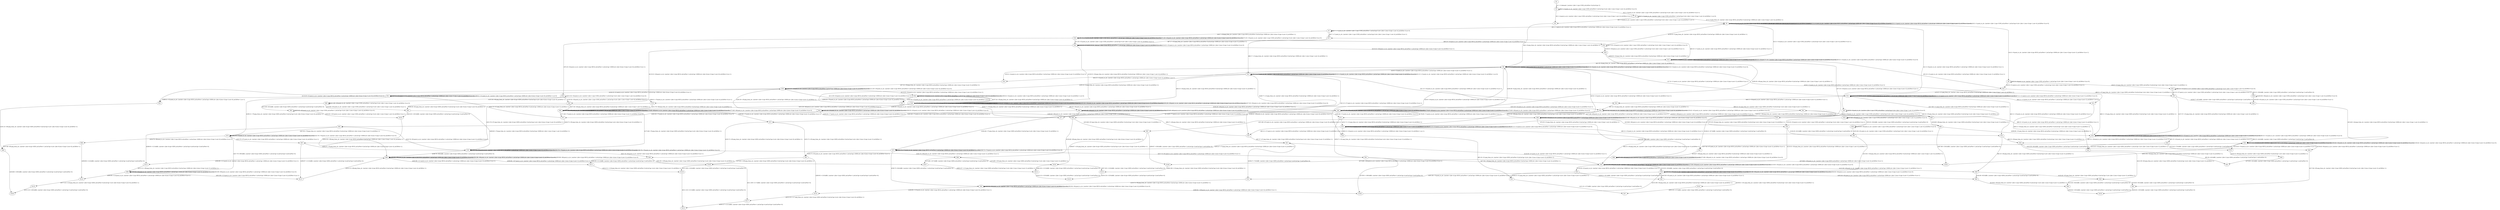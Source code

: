 digraph cpn_tools_graph {
  N1 -> N2 [ label="A1:1->2:demand: {carrier={idx=1,typ=CON},inCarPow=0,inCarCap=2}" ];
  N2 -> N3 [ label="A2:2->3:push_to_cb: {carrier={idx=1,typ=CON},inCarPow=2,inCarCap=0,cb={idx=1,loss=0,inp=1,out=4},inCbPow=0,ra=1}" ];
  N2 -> N4 [ label="A3:2->4:push_to_cb: {carrier={idx=1,typ=CON},inCarPow=2,inCarCap=0,cb={idx=1,loss=0,inp=1,out=4},inCbPow=0,ra=2}" ];
  N2 -> N2 [ label="A4:2->2:push_to_cb: {carrier={idx=1,typ=CON},inCarPow=2,inCarCap=0,cb={idx=1,loss=0,inp=1,out=4},inCbPow=0,ra=0}" ];
  N3 -> N3 [ label="A5:3->3:push_to_cb: {carrier={idx=1,typ=CON},inCarPow=1,inCarCap=0,cb={idx=1,loss=0,inp=1,out=4},inCbPow=1,ra=0}" ];
  N3 -> N4 [ label="A6:3->4:push_to_cb: {carrier={idx=1,typ=CON},inCarPow=1,inCarCap=0,cb={idx=1,loss=0,inp=1,out=4},inCbPow=1,ra=1}" ];
  N3 -> N5 [ label="A7:3->5:pop_from_cb: {carrier={idx=4,typ=BUS},inCarPow=0,inCarCap=10000,cb={idx=1,loss=0,inp=1,out=4},inCbPow=1}" ];
  N4 -> N6 [ label="A8:4->6:pop_from_cb: {carrier={idx=4,typ=BUS},inCarPow=0,inCarCap=10000,cb={idx=1,loss=0,inp=1,out=4},inCbPow=2}" ];
  N5 -> N7 [ label="A9:5->7:push_to_cb: {carrier={idx=4,typ=BUS},inCarPow=1,inCarCap=10000,cb={idx=4,loss=0,inp=4,out=5},inCbPow=0,ra=1}" ];
  N5 -> N5 [ label="A10:5->5:push_to_cb: {carrier={idx=4,typ=BUS},inCarPow=1,inCarCap=10000,cb={idx=4,loss=0,inp=4,out=5},inCbPow=0,ra=0}" ];
  N5 -> N8 [ label="A11:5->8:push_to_cb: {carrier={idx=4,typ=BUS},inCarPow=1,inCarCap=10000,cb={idx=3,loss=0,inp=4,out=3},inCbPow=0,ra=1}" ];
  N5 -> N5 [ label="A12:5->5:push_to_cb: {carrier={idx=4,typ=BUS},inCarPow=1,inCarCap=10000,cb={idx=3,loss=0,inp=4,out=3},inCbPow=0,ra=0}" ];
  N5 -> N5 [ label="A13:5->5:push_to_cb: {carrier={idx=4,typ=BUS},inCarPow=1,inCarCap=10000,cb={idx=2,loss=0,inp=4,out=2},inCbPow=0,ra=0}" ];
  N5 -> N9 [ label="A14:5->9:push_to_cb: {carrier={idx=4,typ=BUS},inCarPow=1,inCarCap=10000,cb={idx=2,loss=0,inp=4,out=2},inCbPow=0,ra=1}" ];
  N5 -> N10 [ label="A15:5->10:push_to_cb: {carrier={idx=1,typ=CON},inCarPow=1,inCarCap=0,cb={idx=1,loss=0,inp=1,out=4},inCbPow=0,ra=1}" ];
  N5 -> N5 [ label="A16:5->5:push_to_cb: {carrier={idx=1,typ=CON},inCarPow=1,inCarCap=0,cb={idx=1,loss=0,inp=1,out=4},inCbPow=0,ra=0}" ];
  N6 -> N11 [ label="A17:6->11:push_to_cb: {carrier={idx=4,typ=BUS},inCarPow=2,inCarCap=10000,cb={idx=2,loss=0,inp=4,out=2},inCbPow=0,ra=1}" ];
  N6 -> N6 [ label="A18:6->6:push_to_cb: {carrier={idx=4,typ=BUS},inCarPow=2,inCarCap=10000,cb={idx=2,loss=0,inp=4,out=2},inCbPow=0,ra=0}" ];
  N6 -> N12 [ label="A19:6->12:push_to_cb: {carrier={idx=4,typ=BUS},inCarPow=2,inCarCap=10000,cb={idx=2,loss=0,inp=4,out=2},inCbPow=0,ra=2}" ];
  N6 -> N13 [ label="A20:6->13:push_to_cb: {carrier={idx=4,typ=BUS},inCarPow=2,inCarCap=10000,cb={idx=4,loss=0,inp=4,out=5},inCbPow=0,ra=1}" ];
  N6 -> N6 [ label="A21:6->6:push_to_cb: {carrier={idx=4,typ=BUS},inCarPow=2,inCarCap=10000,cb={idx=4,loss=0,inp=4,out=5},inCbPow=0,ra=0}" ];
  N6 -> N14 [ label="A22:6->14:push_to_cb: {carrier={idx=4,typ=BUS},inCarPow=2,inCarCap=10000,cb={idx=4,loss=0,inp=4,out=5},inCbPow=0,ra=2}" ];
  N6 -> N15 [ label="A23:6->15:push_to_cb: {carrier={idx=4,typ=BUS},inCarPow=2,inCarCap=10000,cb={idx=3,loss=0,inp=4,out=3},inCbPow=0,ra=1}" ];
  N6 -> N16 [ label="A24:6->16:push_to_cb: {carrier={idx=4,typ=BUS},inCarPow=2,inCarCap=10000,cb={idx=3,loss=0,inp=4,out=3},inCbPow=0,ra=2}" ];
  N6 -> N6 [ label="A25:6->6:push_to_cb: {carrier={idx=4,typ=BUS},inCarPow=2,inCarCap=10000,cb={idx=3,loss=0,inp=4,out=3},inCbPow=0,ra=0}" ];
  N7 -> N17 [ label="A26:7->17:push_to_cb: {carrier={idx=1,typ=CON},inCarPow=1,inCarCap=0,cb={idx=1,loss=0,inp=1,out=4},inCbPow=0,ra=1}" ];
  N7 -> N7 [ label="A27:7->7:push_to_cb: {carrier={idx=1,typ=CON},inCarPow=1,inCarCap=0,cb={idx=1,loss=0,inp=1,out=4},inCbPow=0,ra=0}" ];
  N7 -> N18 [ label="A28:7->18:pop_from_cb: {carrier={idx=5,typ=BUS},inCarPow=0,inCarCap=10000,cb={idx=4,loss=0,inp=4,out=5},inCbPow=1}" ];
  N8 -> N19 [ label="A29:8->19:push_to_cb: {carrier={idx=1,typ=CON},inCarPow=1,inCarCap=0,cb={idx=1,loss=0,inp=1,out=4},inCbPow=0,ra=1}" ];
  N8 -> N8 [ label="A30:8->8:push_to_cb: {carrier={idx=1,typ=CON},inCarPow=1,inCarCap=0,cb={idx=1,loss=0,inp=1,out=4},inCbPow=0,ra=0}" ];
  N8 -> N20 [ label="A31:8->20:pop_from_cb: {carrier={idx=3,typ=GEN},inCarPow=0,inCarCap=4,cb={idx=3,loss=0,inp=4,out=3},inCbPow=1}" ];
  N9 -> N9 [ label="A32:9->9:push_to_cb: {carrier={idx=1,typ=CON},inCarPow=1,inCarCap=0,cb={idx=1,loss=0,inp=1,out=4},inCbPow=0,ra=0}" ];
  N9 -> N21 [ label="A33:9->21:push_to_cb: {carrier={idx=1,typ=CON},inCarPow=1,inCarCap=0,cb={idx=1,loss=0,inp=1,out=4},inCbPow=0,ra=1}" ];
  N9 -> N22 [ label="A34:9->22:pop_from_cb: {carrier={idx=2,typ=GEN},inCarPow=0,inCarCap=3,cb={idx=2,loss=0,inp=4,out=2},inCbPow=1}" ];
  N10 -> N21 [ label="A35:10->21:push_to_cb: {carrier={idx=4,typ=BUS},inCarPow=1,inCarCap=10000,cb={idx=2,loss=0,inp=4,out=2},inCbPow=0,ra=1}" ];
  N10 -> N10 [ label="A36:10->10:push_to_cb: {carrier={idx=4,typ=BUS},inCarPow=1,inCarCap=10000,cb={idx=2,loss=0,inp=4,out=2},inCbPow=0,ra=0}" ];
  N10 -> N19 [ label="A37:10->19:push_to_cb: {carrier={idx=4,typ=BUS},inCarPow=1,inCarCap=10000,cb={idx=3,loss=0,inp=4,out=3},inCbPow=0,ra=1}" ];
  N10 -> N10 [ label="A38:10->10:push_to_cb: {carrier={idx=4,typ=BUS},inCarPow=1,inCarCap=10000,cb={idx=3,loss=0,inp=4,out=3},inCbPow=0,ra=0}" ];
  N10 -> N10 [ label="A39:10->10:push_to_cb: {carrier={idx=4,typ=BUS},inCarPow=1,inCarCap=10000,cb={idx=4,loss=0,inp=4,out=5},inCbPow=0,ra=0}" ];
  N10 -> N17 [ label="A40:10->17:push_to_cb: {carrier={idx=4,typ=BUS},inCarPow=1,inCarCap=10000,cb={idx=4,loss=0,inp=4,out=5},inCbPow=0,ra=1}" ];
  N10 -> N6 [ label="A41:10->6:pop_from_cb: {carrier={idx=4,typ=BUS},inCarPow=1,inCarCap=10000,cb={idx=1,loss=0,inp=1,out=4},inCbPow=1}" ];
  N11 -> N23 [ label="A42:11->23:push_to_cb: {carrier={idx=4,typ=BUS},inCarPow=1,inCarCap=10000,cb={idx=3,loss=0,inp=4,out=3},inCbPow=0,ra=1}" ];
  N11 -> N11 [ label="A43:11->11:push_to_cb: {carrier={idx=4,typ=BUS},inCarPow=1,inCarCap=10000,cb={idx=3,loss=0,inp=4,out=3},inCbPow=0,ra=0}" ];
  N11 -> N11 [ label="A44:11->11:push_to_cb: {carrier={idx=4,typ=BUS},inCarPow=1,inCarCap=10000,cb={idx=2,loss=0,inp=4,out=2},inCbPow=1,ra=0}" ];
  N11 -> N12 [ label="A45:11->12:push_to_cb: {carrier={idx=4,typ=BUS},inCarPow=1,inCarCap=10000,cb={idx=2,loss=0,inp=4,out=2},inCbPow=1,ra=1}" ];
  N11 -> N24 [ label="A46:11->24:push_to_cb: {carrier={idx=4,typ=BUS},inCarPow=1,inCarCap=10000,cb={idx=4,loss=0,inp=4,out=5},inCbPow=0,ra=1}" ];
  N11 -> N11 [ label="A47:11->11:push_to_cb: {carrier={idx=4,typ=BUS},inCarPow=1,inCarCap=10000,cb={idx=4,loss=0,inp=4,out=5},inCbPow=0,ra=0}" ];
  N11 -> N25 [ label="A48:11->25:pop_from_cb: {carrier={idx=2,typ=GEN},inCarPow=0,inCarCap=3,cb={idx=2,loss=0,inp=4,out=2},inCbPow=1}" ];
  N12 -> N26 [ label="A49:12->26:pop_from_cb: {carrier={idx=2,typ=GEN},inCarPow=0,inCarCap=3,cb={idx=2,loss=0,inp=4,out=2},inCbPow=2}" ];
  N13 -> N13 [ label="A50:13->13:push_to_cb: {carrier={idx=4,typ=BUS},inCarPow=1,inCarCap=10000,cb={idx=2,loss=0,inp=4,out=2},inCbPow=0,ra=0}" ];
  N13 -> N24 [ label="A51:13->24:push_to_cb: {carrier={idx=4,typ=BUS},inCarPow=1,inCarCap=10000,cb={idx=2,loss=0,inp=4,out=2},inCbPow=0,ra=1}" ];
  N13 -> N27 [ label="A52:13->27:push_to_cb: {carrier={idx=4,typ=BUS},inCarPow=1,inCarCap=10000,cb={idx=3,loss=0,inp=4,out=3},inCbPow=0,ra=1}" ];
  N13 -> N13 [ label="A53:13->13:push_to_cb: {carrier={idx=4,typ=BUS},inCarPow=1,inCarCap=10000,cb={idx=3,loss=0,inp=4,out=3},inCbPow=0,ra=0}" ];
  N13 -> N14 [ label="A54:13->14:push_to_cb: {carrier={idx=4,typ=BUS},inCarPow=1,inCarCap=10000,cb={idx=4,loss=0,inp=4,out=5},inCbPow=1,ra=1}" ];
  N13 -> N13 [ label="A55:13->13:push_to_cb: {carrier={idx=4,typ=BUS},inCarPow=1,inCarCap=10000,cb={idx=4,loss=0,inp=4,out=5},inCbPow=1,ra=0}" ];
  N13 -> N28 [ label="A56:13->28:pop_from_cb: {carrier={idx=5,typ=BUS},inCarPow=0,inCarCap=10000,cb={idx=4,loss=0,inp=4,out=5},inCbPow=1}" ];
  N14 -> N29 [ label="A57:14->29:pop_from_cb: {carrier={idx=5,typ=BUS},inCarPow=0,inCarCap=10000,cb={idx=4,loss=0,inp=4,out=5},inCbPow=2}" ];
  N15 -> N16 [ label="A58:15->16:push_to_cb: {carrier={idx=4,typ=BUS},inCarPow=1,inCarCap=10000,cb={idx=3,loss=0,inp=4,out=3},inCbPow=1,ra=1}" ];
  N15 -> N15 [ label="A59:15->15:push_to_cb: {carrier={idx=4,typ=BUS},inCarPow=1,inCarCap=10000,cb={idx=3,loss=0,inp=4,out=3},inCbPow=1,ra=0}" ];
  N15 -> N23 [ label="A60:15->23:push_to_cb: {carrier={idx=4,typ=BUS},inCarPow=1,inCarCap=10000,cb={idx=2,loss=0,inp=4,out=2},inCbPow=0,ra=1}" ];
  N15 -> N15 [ label="A61:15->15:push_to_cb: {carrier={idx=4,typ=BUS},inCarPow=1,inCarCap=10000,cb={idx=2,loss=0,inp=4,out=2},inCbPow=0,ra=0}" ];
  N15 -> N15 [ label="A62:15->15:push_to_cb: {carrier={idx=4,typ=BUS},inCarPow=1,inCarCap=10000,cb={idx=4,loss=0,inp=4,out=5},inCbPow=0,ra=0}" ];
  N15 -> N27 [ label="A63:15->27:push_to_cb: {carrier={idx=4,typ=BUS},inCarPow=1,inCarCap=10000,cb={idx=4,loss=0,inp=4,out=5},inCbPow=0,ra=1}" ];
  N15 -> N30 [ label="A64:15->30:pop_from_cb: {carrier={idx=3,typ=GEN},inCarPow=0,inCarCap=4,cb={idx=3,loss=0,inp=4,out=3},inCbPow=1}" ];
  N16 -> N31 [ label="A65:16->31:pop_from_cb: {carrier={idx=3,typ=GEN},inCarPow=0,inCarCap=4,cb={idx=3,loss=0,inp=4,out=3},inCbPow=2}" ];
  N17 -> N13 [ label="A66:17->13:pop_from_cb: {carrier={idx=4,typ=BUS},inCarPow=0,inCarCap=10000,cb={idx=1,loss=0,inp=1,out=4},inCbPow=1}" ];
  N17 -> N32 [ label="A67:17->32:pop_from_cb: {carrier={idx=5,typ=BUS},inCarPow=0,inCarCap=10000,cb={idx=4,loss=0,inp=4,out=5},inCbPow=1}" ];
  N18 -> N18 [ label="A68:18->18:push_to_cb: {carrier={idx=5,typ=BUS},inCarPow=1,inCarCap=10000,cb={idx=5,loss=0,inp=5,out=4},inCbPow=0,ra=0}" ];
  N18 -> N33 [ label="A69:18->33:push_to_cb: {carrier={idx=5,typ=BUS},inCarPow=1,inCarCap=10000,cb={idx=5,loss=0,inp=5,out=4},inCbPow=0,ra=1}" ];
  N18 -> N34 [ label="A70:18->34:push_to_cb: {carrier={idx=5,typ=BUS},inCarPow=1,inCarCap=10000,cb={idx=6,loss=0,inp=5,out=6},inCbPow=0,ra=1}" ];
  N18 -> N18 [ label="A71:18->18:push_to_cb: {carrier={idx=5,typ=BUS},inCarPow=1,inCarCap=10000,cb={idx=6,loss=0,inp=5,out=6},inCbPow=0,ra=0}" ];
  N18 -> N32 [ label="A72:18->32:push_to_cb: {carrier={idx=1,typ=CON},inCarPow=1,inCarCap=0,cb={idx=1,loss=0,inp=1,out=4},inCbPow=0,ra=1}" ];
  N18 -> N18 [ label="A73:18->18:push_to_cb: {carrier={idx=1,typ=CON},inCarPow=1,inCarCap=0,cb={idx=1,loss=0,inp=1,out=4},inCbPow=0,ra=0}" ];
  N19 -> N15 [ label="A74:19->15:pop_from_cb: {carrier={idx=4,typ=BUS},inCarPow=0,inCarCap=10000,cb={idx=1,loss=0,inp=1,out=4},inCbPow=1}" ];
  N19 -> N35 [ label="A75:19->35:pop_from_cb: {carrier={idx=3,typ=GEN},inCarPow=0,inCarCap=4,cb={idx=3,loss=0,inp=4,out=3},inCbPow=1}" ];
  N20 -> N35 [ label="A76:20->35:push_to_cb: {carrier={idx=1,typ=CON},inCarPow=1,inCarCap=0,cb={idx=1,loss=0,inp=1,out=4},inCbPow=0,ra=1}" ];
  N20 -> N20 [ label="A77:20->20:push_to_cb: {carrier={idx=1,typ=CON},inCarPow=1,inCarCap=0,cb={idx=1,loss=0,inp=1,out=4},inCbPow=0,ra=0}" ];
  N20 -> N36 [ label="A78:20->36:fulfill: {carrier={idx=3,typ=GEN},inCarPow=1,inCarCap=4,outCarCap=3,outCarPow=0}" ];
  N21 -> N11 [ label="A79:21->11:pop_from_cb: {carrier={idx=4,typ=BUS},inCarPow=0,inCarCap=10000,cb={idx=1,loss=0,inp=1,out=4},inCbPow=1}" ];
  N21 -> N37 [ label="A80:21->37:pop_from_cb: {carrier={idx=2,typ=GEN},inCarPow=0,inCarCap=3,cb={idx=2,loss=0,inp=4,out=2},inCbPow=1}" ];
  N22 -> N37 [ label="A81:22->37:push_to_cb: {carrier={idx=1,typ=CON},inCarPow=1,inCarCap=0,cb={idx=1,loss=0,inp=1,out=4},inCbPow=0,ra=1}" ];
  N22 -> N22 [ label="A82:22->22:push_to_cb: {carrier={idx=1,typ=CON},inCarPow=1,inCarCap=0,cb={idx=1,loss=0,inp=1,out=4},inCbPow=0,ra=0}" ];
  N22 -> N38 [ label="A83:22->38:fulfill: {carrier={idx=2,typ=GEN},inCarPow=1,inCarCap=3,outCarCap=2,outCarPow=0}" ];
  N23 -> N39 [ label="A84:23->39:pop_from_cb: {carrier={idx=2,typ=GEN},inCarPow=0,inCarCap=3,cb={idx=2,loss=0,inp=4,out=2},inCbPow=1}" ];
  N23 -> N40 [ label="A85:23->40:pop_from_cb: {carrier={idx=3,typ=GEN},inCarPow=0,inCarCap=4,cb={idx=3,loss=0,inp=4,out=3},inCbPow=1}" ];
  N24 -> N41 [ label="A86:24->41:pop_from_cb: {carrier={idx=2,typ=GEN},inCarPow=0,inCarCap=3,cb={idx=2,loss=0,inp=4,out=2},inCbPow=1}" ];
  N24 -> N42 [ label="A87:24->42:pop_from_cb: {carrier={idx=5,typ=BUS},inCarPow=0,inCarCap=10000,cb={idx=4,loss=0,inp=4,out=5},inCbPow=1}" ];
  N25 -> N41 [ label="A88:25->41:push_to_cb: {carrier={idx=4,typ=BUS},inCarPow=1,inCarCap=10000,cb={idx=4,loss=0,inp=4,out=5},inCbPow=0,ra=1}" ];
  N25 -> N25 [ label="A89:25->25:push_to_cb: {carrier={idx=4,typ=BUS},inCarPow=1,inCarCap=10000,cb={idx=4,loss=0,inp=4,out=5},inCbPow=0,ra=0}" ];
  N25 -> N25 [ label="A90:25->25:push_to_cb: {carrier={idx=4,typ=BUS},inCarPow=1,inCarCap=10000,cb={idx=2,loss=0,inp=4,out=2},inCbPow=0,ra=0}" ];
  N25 -> N43 [ label="A91:25->43:push_to_cb: {carrier={idx=4,typ=BUS},inCarPow=1,inCarCap=10000,cb={idx=2,loss=0,inp=4,out=2},inCbPow=0,ra=1}" ];
  N25 -> N39 [ label="A92:25->39:push_to_cb: {carrier={idx=4,typ=BUS},inCarPow=1,inCarCap=10000,cb={idx=3,loss=0,inp=4,out=3},inCbPow=0,ra=1}" ];
  N25 -> N25 [ label="A93:25->25:push_to_cb: {carrier={idx=4,typ=BUS},inCarPow=1,inCarCap=10000,cb={idx=3,loss=0,inp=4,out=3},inCbPow=0,ra=0}" ];
  N25 -> N44 [ label="A94:25->44:fulfill: {carrier={idx=2,typ=GEN},inCarPow=1,inCarCap=3,outCarCap=2,outCarPow=0}" ];
  N26 -> N45 [ label="A95:26->45:fulfill: {carrier={idx=2,typ=GEN},inCarPow=2,inCarCap=3,outCarCap=1,outCarPow=0}" ];
  N27 -> N46 [ label="A96:27->46:pop_from_cb: {carrier={idx=5,typ=BUS},inCarPow=0,inCarCap=10000,cb={idx=4,loss=0,inp=4,out=5},inCbPow=1}" ];
  N27 -> N47 [ label="A97:27->47:pop_from_cb: {carrier={idx=3,typ=GEN},inCarPow=0,inCarCap=4,cb={idx=3,loss=0,inp=4,out=3},inCbPow=1}" ];
  N28 -> N46 [ label="A98:28->46:push_to_cb: {carrier={idx=4,typ=BUS},inCarPow=1,inCarCap=10000,cb={idx=3,loss=0,inp=4,out=3},inCbPow=0,ra=1}" ];
  N28 -> N28 [ label="A99:28->28:push_to_cb: {carrier={idx=4,typ=BUS},inCarPow=1,inCarCap=10000,cb={idx=3,loss=0,inp=4,out=3},inCbPow=0,ra=0}" ];
  N28 -> N28 [ label="A100:28->28:push_to_cb: {carrier={idx=5,typ=BUS},inCarPow=1,inCarCap=10000,cb={idx=6,loss=0,inp=5,out=6},inCbPow=0,ra=0}" ];
  N28 -> N48 [ label="A101:28->48:push_to_cb: {carrier={idx=5,typ=BUS},inCarPow=1,inCarCap=10000,cb={idx=6,loss=0,inp=5,out=6},inCbPow=0,ra=1}" ];
  N28 -> N42 [ label="A102:28->42:push_to_cb: {carrier={idx=4,typ=BUS},inCarPow=1,inCarCap=10000,cb={idx=2,loss=0,inp=4,out=2},inCbPow=0,ra=1}" ];
  N28 -> N28 [ label="A103:28->28:push_to_cb: {carrier={idx=4,typ=BUS},inCarPow=1,inCarCap=10000,cb={idx=2,loss=0,inp=4,out=2},inCbPow=0,ra=0}" ];
  N28 -> N49 [ label="A104:28->49:push_to_cb: {carrier={idx=5,typ=BUS},inCarPow=1,inCarCap=10000,cb={idx=5,loss=0,inp=5,out=4},inCbPow=0,ra=1}" ];
  N28 -> N28 [ label="A105:28->28:push_to_cb: {carrier={idx=5,typ=BUS},inCarPow=1,inCarCap=10000,cb={idx=5,loss=0,inp=5,out=4},inCbPow=0,ra=0}" ];
  N28 -> N50 [ label="A106:28->50:push_to_cb: {carrier={idx=4,typ=BUS},inCarPow=1,inCarCap=10000,cb={idx=4,loss=0,inp=4,out=5},inCbPow=0,ra=1}" ];
  N28 -> N28 [ label="A107:28->28:push_to_cb: {carrier={idx=4,typ=BUS},inCarPow=1,inCarCap=10000,cb={idx=4,loss=0,inp=4,out=5},inCbPow=0,ra=0}" ];
  N29 -> N51 [ label="A108:29->51:push_to_cb: {carrier={idx=5,typ=BUS},inCarPow=2,inCarCap=10000,cb={idx=6,loss=0,inp=5,out=6},inCbPow=0,ra=1}" ];
  N29 -> N29 [ label="A109:29->29:push_to_cb: {carrier={idx=5,typ=BUS},inCarPow=2,inCarCap=10000,cb={idx=6,loss=0,inp=5,out=6},inCbPow=0,ra=0}" ];
  N29 -> N52 [ label="A110:29->52:push_to_cb: {carrier={idx=5,typ=BUS},inCarPow=2,inCarCap=10000,cb={idx=6,loss=0,inp=5,out=6},inCbPow=0,ra=2}" ];
  N29 -> N53 [ label="A111:29->53:push_to_cb: {carrier={idx=5,typ=BUS},inCarPow=2,inCarCap=10000,cb={idx=5,loss=0,inp=5,out=4},inCbPow=0,ra=2}" ];
  N29 -> N29 [ label="A112:29->29:push_to_cb: {carrier={idx=5,typ=BUS},inCarPow=2,inCarCap=10000,cb={idx=5,loss=0,inp=5,out=4},inCbPow=0,ra=0}" ];
  N29 -> N54 [ label="A113:29->54:push_to_cb: {carrier={idx=5,typ=BUS},inCarPow=2,inCarCap=10000,cb={idx=5,loss=0,inp=5,out=4},inCbPow=0,ra=1}" ];
  N30 -> N30 [ label="A114:30->30:push_to_cb: {carrier={idx=4,typ=BUS},inCarPow=1,inCarCap=10000,cb={idx=2,loss=0,inp=4,out=2},inCbPow=0,ra=0}" ];
  N30 -> N40 [ label="A115:30->40:push_to_cb: {carrier={idx=4,typ=BUS},inCarPow=1,inCarCap=10000,cb={idx=2,loss=0,inp=4,out=2},inCbPow=0,ra=1}" ];
  N30 -> N55 [ label="A116:30->55:push_to_cb: {carrier={idx=4,typ=BUS},inCarPow=1,inCarCap=10000,cb={idx=3,loss=0,inp=4,out=3},inCbPow=0,ra=1}" ];
  N30 -> N30 [ label="A117:30->30:push_to_cb: {carrier={idx=4,typ=BUS},inCarPow=1,inCarCap=10000,cb={idx=3,loss=0,inp=4,out=3},inCbPow=0,ra=0}" ];
  N30 -> N47 [ label="A118:30->47:push_to_cb: {carrier={idx=4,typ=BUS},inCarPow=1,inCarCap=10000,cb={idx=4,loss=0,inp=4,out=5},inCbPow=0,ra=1}" ];
  N30 -> N30 [ label="A119:30->30:push_to_cb: {carrier={idx=4,typ=BUS},inCarPow=1,inCarCap=10000,cb={idx=4,loss=0,inp=4,out=5},inCbPow=0,ra=0}" ];
  N30 -> N56 [ label="A120:30->56:fulfill: {carrier={idx=3,typ=GEN},inCarPow=1,inCarCap=4,outCarCap=3,outCarPow=0}" ];
  N31 -> N57 [ label="A121:31->57:fulfill: {carrier={idx=3,typ=GEN},inCarPow=2,inCarCap=4,outCarCap=2,outCarPow=0}" ];
  N32 -> N32 [ label="A122:32->32:push_to_cb: {carrier={idx=5,typ=BUS},inCarPow=1,inCarCap=10000,cb={idx=6,loss=0,inp=5,out=6},inCbPow=0,ra=0}" ];
  N32 -> N58 [ label="A123:32->58:push_to_cb: {carrier={idx=5,typ=BUS},inCarPow=1,inCarCap=10000,cb={idx=6,loss=0,inp=5,out=6},inCbPow=0,ra=1}" ];
  N32 -> N32 [ label="A124:32->32:push_to_cb: {carrier={idx=5,typ=BUS},inCarPow=1,inCarCap=10000,cb={idx=5,loss=0,inp=5,out=4},inCbPow=0,ra=0}" ];
  N32 -> N59 [ label="A125:32->59:push_to_cb: {carrier={idx=5,typ=BUS},inCarPow=1,inCarCap=10000,cb={idx=5,loss=0,inp=5,out=4},inCbPow=0,ra=1}" ];
  N32 -> N28 [ label="A126:32->28:pop_from_cb: {carrier={idx=4,typ=BUS},inCarPow=0,inCarCap=10000,cb={idx=1,loss=0,inp=1,out=4},inCbPow=1}" ];
  N33 -> N33 [ label="A127:33->33:push_to_cb: {carrier={idx=1,typ=CON},inCarPow=1,inCarCap=0,cb={idx=1,loss=0,inp=1,out=4},inCbPow=0,ra=0}" ];
  N33 -> N59 [ label="A128:33->59:push_to_cb: {carrier={idx=1,typ=CON},inCarPow=1,inCarCap=0,cb={idx=1,loss=0,inp=1,out=4},inCbPow=0,ra=1}" ];
  N33 -> N5 [ label="A129:33->5:pop_from_cb: {carrier={idx=4,typ=BUS},inCarPow=0,inCarCap=10000,cb={idx=5,loss=0,inp=5,out=4},inCbPow=1}" ];
  N34 -> N58 [ label="A130:34->58:push_to_cb: {carrier={idx=1,typ=CON},inCarPow=1,inCarCap=0,cb={idx=1,loss=0,inp=1,out=4},inCbPow=0,ra=1}" ];
  N34 -> N34 [ label="A131:34->34:push_to_cb: {carrier={idx=1,typ=CON},inCarPow=1,inCarCap=0,cb={idx=1,loss=0,inp=1,out=4},inCbPow=0,ra=0}" ];
  N34 -> N60 [ label="A132:34->60:pop_from_cb: {carrier={idx=6,typ=GEN},inCarPow=0,inCarCap=4,cb={idx=6,loss=0,inp=5,out=6},inCbPow=1}" ];
  N35 -> N30 [ label="A133:35->30:pop_from_cb: {carrier={idx=4,typ=BUS},inCarPow=0,inCarCap=10000,cb={idx=1,loss=0,inp=1,out=4},inCbPow=1}" ];
  N35 -> N61 [ label="A134:35->61:fulfill: {carrier={idx=3,typ=GEN},inCarPow=1,inCarCap=4,outCarCap=3,outCarPow=0}" ];
  N36 -> N61 [ label="A135:36->61:push_to_cb: {carrier={idx=1,typ=CON},inCarPow=1,inCarCap=0,cb={idx=1,loss=0,inp=1,out=4},inCbPow=0,ra=1}" ];
  N36 -> N36 [ label="A136:36->36:push_to_cb: {carrier={idx=1,typ=CON},inCarPow=1,inCarCap=0,cb={idx=1,loss=0,inp=1,out=4},inCbPow=0,ra=0}" ];
  N37 -> N25 [ label="A137:37->25:pop_from_cb: {carrier={idx=4,typ=BUS},inCarPow=0,inCarCap=10000,cb={idx=1,loss=0,inp=1,out=4},inCbPow=1}" ];
  N37 -> N62 [ label="A138:37->62:fulfill: {carrier={idx=2,typ=GEN},inCarPow=1,inCarCap=3,outCarCap=2,outCarPow=0}" ];
  N38 -> N62 [ label="A139:38->62:push_to_cb: {carrier={idx=1,typ=CON},inCarPow=1,inCarCap=0,cb={idx=1,loss=0,inp=1,out=4},inCbPow=0,ra=1}" ];
  N38 -> N38 [ label="A140:38->38:push_to_cb: {carrier={idx=1,typ=CON},inCarPow=1,inCarCap=0,cb={idx=1,loss=0,inp=1,out=4},inCbPow=0,ra=0}" ];
  N39 -> N63 [ label="A141:39->63:pop_from_cb: {carrier={idx=3,typ=GEN},inCarPow=0,inCarCap=4,cb={idx=3,loss=0,inp=4,out=3},inCbPow=1}" ];
  N39 -> N64 [ label="A142:39->64:fulfill: {carrier={idx=2,typ=GEN},inCarPow=1,inCarCap=3,outCarCap=2,outCarPow=0}" ];
  N40 -> N63 [ label="A143:40->63:pop_from_cb: {carrier={idx=2,typ=GEN},inCarPow=0,inCarCap=3,cb={idx=2,loss=0,inp=4,out=2},inCbPow=1}" ];
  N40 -> N65 [ label="A144:40->65:fulfill: {carrier={idx=3,typ=GEN},inCarPow=1,inCarCap=4,outCarCap=3,outCarPow=0}" ];
  N41 -> N66 [ label="A145:41->66:pop_from_cb: {carrier={idx=5,typ=BUS},inCarPow=0,inCarCap=10000,cb={idx=4,loss=0,inp=4,out=5},inCbPow=1}" ];
  N41 -> N67 [ label="A146:41->67:fulfill: {carrier={idx=2,typ=GEN},inCarPow=1,inCarCap=3,outCarCap=2,outCarPow=0}" ];
  N42 -> N42 [ label="A147:42->42:push_to_cb: {carrier={idx=5,typ=BUS},inCarPow=1,inCarCap=10000,cb={idx=6,loss=0,inp=5,out=6},inCbPow=0,ra=0}" ];
  N42 -> N68 [ label="A148:42->68:push_to_cb: {carrier={idx=5,typ=BUS},inCarPow=1,inCarCap=10000,cb={idx=6,loss=0,inp=5,out=6},inCbPow=0,ra=1}" ];
  N42 -> N69 [ label="A149:42->69:push_to_cb: {carrier={idx=5,typ=BUS},inCarPow=1,inCarCap=10000,cb={idx=5,loss=0,inp=5,out=4},inCbPow=0,ra=1}" ];
  N42 -> N42 [ label="A150:42->42:push_to_cb: {carrier={idx=5,typ=BUS},inCarPow=1,inCarCap=10000,cb={idx=5,loss=0,inp=5,out=4},inCbPow=0,ra=0}" ];
  N42 -> N66 [ label="A151:42->66:pop_from_cb: {carrier={idx=2,typ=GEN},inCarPow=0,inCarCap=3,cb={idx=2,loss=0,inp=4,out=2},inCbPow=1}" ];
  N43 -> N26 [ label="A152:43->26:pop_from_cb: {carrier={idx=2,typ=GEN},inCarPow=1,inCarCap=3,cb={idx=2,loss=0,inp=4,out=2},inCbPow=1}" ];
  N43 -> N70 [ label="A153:43->70:fulfill: {carrier={idx=2,typ=GEN},inCarPow=1,inCarCap=3,outCarCap=2,outCarPow=0}" ];
  N44 -> N70 [ label="A154:44->70:push_to_cb: {carrier={idx=4,typ=BUS},inCarPow=1,inCarCap=10000,cb={idx=2,loss=0,inp=4,out=2},inCbPow=0,ra=1}" ];
  N44 -> N44 [ label="A155:44->44:push_to_cb: {carrier={idx=4,typ=BUS},inCarPow=1,inCarCap=10000,cb={idx=2,loss=0,inp=4,out=2},inCbPow=0,ra=0}" ];
  N44 -> N44 [ label="A156:44->44:push_to_cb: {carrier={idx=4,typ=BUS},inCarPow=1,inCarCap=10000,cb={idx=4,loss=0,inp=4,out=5},inCbPow=0,ra=0}" ];
  N44 -> N67 [ label="A157:44->67:push_to_cb: {carrier={idx=4,typ=BUS},inCarPow=1,inCarCap=10000,cb={idx=4,loss=0,inp=4,out=5},inCbPow=0,ra=1}" ];
  N44 -> N44 [ label="A158:44->44:push_to_cb: {carrier={idx=4,typ=BUS},inCarPow=1,inCarCap=10000,cb={idx=3,loss=0,inp=4,out=3},inCbPow=0,ra=0}" ];
  N44 -> N64 [ label="A159:44->64:push_to_cb: {carrier={idx=4,typ=BUS},inCarPow=1,inCarCap=10000,cb={idx=3,loss=0,inp=4,out=3},inCbPow=0,ra=1}" ];
  N46 -> N71 [ label="A160:46->71:push_to_cb: {carrier={idx=5,typ=BUS},inCarPow=1,inCarCap=10000,cb={idx=5,loss=0,inp=5,out=4},inCbPow=0,ra=1}" ];
  N46 -> N46 [ label="A161:46->46:push_to_cb: {carrier={idx=5,typ=BUS},inCarPow=1,inCarCap=10000,cb={idx=5,loss=0,inp=5,out=4},inCbPow=0,ra=0}" ];
  N46 -> N72 [ label="A162:46->72:push_to_cb: {carrier={idx=5,typ=BUS},inCarPow=1,inCarCap=10000,cb={idx=6,loss=0,inp=5,out=6},inCbPow=0,ra=1}" ];
  N46 -> N46 [ label="A163:46->46:push_to_cb: {carrier={idx=5,typ=BUS},inCarPow=1,inCarCap=10000,cb={idx=6,loss=0,inp=5,out=6},inCbPow=0,ra=0}" ];
  N46 -> N73 [ label="A164:46->73:pop_from_cb: {carrier={idx=3,typ=GEN},inCarPow=0,inCarCap=4,cb={idx=3,loss=0,inp=4,out=3},inCbPow=1}" ];
  N47 -> N73 [ label="A165:47->73:pop_from_cb: {carrier={idx=5,typ=BUS},inCarPow=0,inCarCap=10000,cb={idx=4,loss=0,inp=4,out=5},inCbPow=1}" ];
  N47 -> N74 [ label="A166:47->74:fulfill: {carrier={idx=3,typ=GEN},inCarPow=1,inCarCap=4,outCarCap=3,outCarPow=0}" ];
  N48 -> N48 [ label="A167:48->48:push_to_cb: {carrier={idx=4,typ=BUS},inCarPow=1,inCarCap=10000,cb={idx=2,loss=0,inp=4,out=2},inCbPow=0,ra=0}" ];
  N48 -> N68 [ label="A168:48->68:push_to_cb: {carrier={idx=4,typ=BUS},inCarPow=1,inCarCap=10000,cb={idx=2,loss=0,inp=4,out=2},inCbPow=0,ra=1}" ];
  N48 -> N72 [ label="A169:48->72:push_to_cb: {carrier={idx=4,typ=BUS},inCarPow=1,inCarCap=10000,cb={idx=3,loss=0,inp=4,out=3},inCbPow=0,ra=1}" ];
  N48 -> N48 [ label="A170:48->48:push_to_cb: {carrier={idx=4,typ=BUS},inCarPow=1,inCarCap=10000,cb={idx=3,loss=0,inp=4,out=3},inCbPow=0,ra=0}" ];
  N48 -> N75 [ label="A171:48->75:push_to_cb: {carrier={idx=4,typ=BUS},inCarPow=1,inCarCap=10000,cb={idx=4,loss=0,inp=4,out=5},inCbPow=0,ra=1}" ];
  N48 -> N48 [ label="A172:48->48:push_to_cb: {carrier={idx=4,typ=BUS},inCarPow=1,inCarCap=10000,cb={idx=4,loss=0,inp=4,out=5},inCbPow=0,ra=0}" ];
  N48 -> N76 [ label="A173:48->76:pop_from_cb: {carrier={idx=6,typ=GEN},inCarPow=0,inCarCap=4,cb={idx=6,loss=0,inp=5,out=6},inCbPow=1}" ];
  N49 -> N77 [ label="A174:49->77:push_to_cb: {carrier={idx=4,typ=BUS},inCarPow=1,inCarCap=10000,cb={idx=4,loss=0,inp=4,out=5},inCbPow=0,ra=1}" ];
  N49 -> N49 [ label="A175:49->49:push_to_cb: {carrier={idx=4,typ=BUS},inCarPow=1,inCarCap=10000,cb={idx=4,loss=0,inp=4,out=5},inCbPow=0,ra=0}" ];
  N49 -> N49 [ label="A176:49->49:push_to_cb: {carrier={idx=4,typ=BUS},inCarPow=1,inCarCap=10000,cb={idx=2,loss=0,inp=4,out=2},inCbPow=0,ra=0}" ];
  N49 -> N69 [ label="A177:49->69:push_to_cb: {carrier={idx=4,typ=BUS},inCarPow=1,inCarCap=10000,cb={idx=2,loss=0,inp=4,out=2},inCbPow=0,ra=1}" ];
  N49 -> N71 [ label="A178:49->71:push_to_cb: {carrier={idx=4,typ=BUS},inCarPow=1,inCarCap=10000,cb={idx=3,loss=0,inp=4,out=3},inCbPow=0,ra=1}" ];
  N49 -> N49 [ label="A179:49->49:push_to_cb: {carrier={idx=4,typ=BUS},inCarPow=1,inCarCap=10000,cb={idx=3,loss=0,inp=4,out=3},inCbPow=0,ra=0}" ];
  N49 -> N6 [ label="A180:49->6:pop_from_cb: {carrier={idx=4,typ=BUS},inCarPow=1,inCarCap=10000,cb={idx=5,loss=0,inp=5,out=4},inCbPow=1}" ];
  N50 -> N50 [ label="A181:50->50:push_to_cb: {carrier={idx=5,typ=BUS},inCarPow=1,inCarCap=10000,cb={idx=6,loss=0,inp=5,out=6},inCbPow=0,ra=0}" ];
  N50 -> N75 [ label="A182:50->75:push_to_cb: {carrier={idx=5,typ=BUS},inCarPow=1,inCarCap=10000,cb={idx=6,loss=0,inp=5,out=6},inCbPow=0,ra=1}" ];
  N50 -> N77 [ label="A183:50->77:push_to_cb: {carrier={idx=5,typ=BUS},inCarPow=1,inCarCap=10000,cb={idx=5,loss=0,inp=5,out=4},inCbPow=0,ra=1}" ];
  N50 -> N50 [ label="A184:50->50:push_to_cb: {carrier={idx=5,typ=BUS},inCarPow=1,inCarCap=10000,cb={idx=5,loss=0,inp=5,out=4},inCbPow=0,ra=0}" ];
  N50 -> N29 [ label="A185:50->29:pop_from_cb: {carrier={idx=5,typ=BUS},inCarPow=1,inCarCap=10000,cb={idx=4,loss=0,inp=4,out=5},inCbPow=1}" ];
  N51 -> N78 [ label="A186:51->78:push_to_cb: {carrier={idx=5,typ=BUS},inCarPow=1,inCarCap=10000,cb={idx=5,loss=0,inp=5,out=4},inCbPow=0,ra=1}" ];
  N51 -> N51 [ label="A187:51->51:push_to_cb: {carrier={idx=5,typ=BUS},inCarPow=1,inCarCap=10000,cb={idx=5,loss=0,inp=5,out=4},inCbPow=0,ra=0}" ];
  N51 -> N52 [ label="A188:51->52:push_to_cb: {carrier={idx=5,typ=BUS},inCarPow=1,inCarCap=10000,cb={idx=6,loss=0,inp=5,out=6},inCbPow=1,ra=1}" ];
  N51 -> N51 [ label="A189:51->51:push_to_cb: {carrier={idx=5,typ=BUS},inCarPow=1,inCarCap=10000,cb={idx=6,loss=0,inp=5,out=6},inCbPow=1,ra=0}" ];
  N51 -> N79 [ label="A190:51->79:pop_from_cb: {carrier={idx=6,typ=GEN},inCarPow=0,inCarCap=4,cb={idx=6,loss=0,inp=5,out=6},inCbPow=1}" ];
  N52 -> N80 [ label="A191:52->80:pop_from_cb: {carrier={idx=6,typ=GEN},inCarPow=0,inCarCap=4,cb={idx=6,loss=0,inp=5,out=6},inCbPow=2}" ];
  N53 -> N6 [ label="A192:53->6:pop_from_cb: {carrier={idx=4,typ=BUS},inCarPow=0,inCarCap=10000,cb={idx=5,loss=0,inp=5,out=4},inCbPow=2}" ];
  N54 -> N54 [ label="A193:54->54:push_to_cb: {carrier={idx=5,typ=BUS},inCarPow=1,inCarCap=10000,cb={idx=6,loss=0,inp=5,out=6},inCbPow=0,ra=0}" ];
  N54 -> N78 [ label="A194:54->78:push_to_cb: {carrier={idx=5,typ=BUS},inCarPow=1,inCarCap=10000,cb={idx=6,loss=0,inp=5,out=6},inCbPow=0,ra=1}" ];
  N54 -> N53 [ label="A195:54->53:push_to_cb: {carrier={idx=5,typ=BUS},inCarPow=1,inCarCap=10000,cb={idx=5,loss=0,inp=5,out=4},inCbPow=1,ra=1}" ];
  N54 -> N54 [ label="A196:54->54:push_to_cb: {carrier={idx=5,typ=BUS},inCarPow=1,inCarCap=10000,cb={idx=5,loss=0,inp=5,out=4},inCbPow=1,ra=0}" ];
  N54 -> N28 [ label="A197:54->28:pop_from_cb: {carrier={idx=4,typ=BUS},inCarPow=0,inCarCap=10000,cb={idx=5,loss=0,inp=5,out=4},inCbPow=1}" ];
  N55 -> N31 [ label="A198:55->31:pop_from_cb: {carrier={idx=3,typ=GEN},inCarPow=1,inCarCap=4,cb={idx=3,loss=0,inp=4,out=3},inCbPow=1}" ];
  N55 -> N81 [ label="A199:55->81:fulfill: {carrier={idx=3,typ=GEN},inCarPow=1,inCarCap=4,outCarCap=3,outCarPow=0}" ];
  N56 -> N56 [ label="A200:56->56:push_to_cb: {carrier={idx=4,typ=BUS},inCarPow=1,inCarCap=10000,cb={idx=4,loss=0,inp=4,out=5},inCbPow=0,ra=0}" ];
  N56 -> N74 [ label="A201:56->74:push_to_cb: {carrier={idx=4,typ=BUS},inCarPow=1,inCarCap=10000,cb={idx=4,loss=0,inp=4,out=5},inCbPow=0,ra=1}" ];
  N56 -> N56 [ label="A202:56->56:push_to_cb: {carrier={idx=4,typ=BUS},inCarPow=1,inCarCap=10000,cb={idx=3,loss=0,inp=4,out=3},inCbPow=0,ra=0}" ];
  N56 -> N81 [ label="A203:56->81:push_to_cb: {carrier={idx=4,typ=BUS},inCarPow=1,inCarCap=10000,cb={idx=3,loss=0,inp=4,out=3},inCbPow=0,ra=1}" ];
  N56 -> N56 [ label="A204:56->56:push_to_cb: {carrier={idx=4,typ=BUS},inCarPow=1,inCarCap=10000,cb={idx=2,loss=0,inp=4,out=2},inCbPow=0,ra=0}" ];
  N56 -> N65 [ label="A205:56->65:push_to_cb: {carrier={idx=4,typ=BUS},inCarPow=1,inCarCap=10000,cb={idx=2,loss=0,inp=4,out=2},inCbPow=0,ra=1}" ];
  N58 -> N82 [ label="A206:58->82:pop_from_cb: {carrier={idx=6,typ=GEN},inCarPow=0,inCarCap=4,cb={idx=6,loss=0,inp=5,out=6},inCbPow=1}" ];
  N58 -> N48 [ label="A207:58->48:pop_from_cb: {carrier={idx=4,typ=BUS},inCarPow=0,inCarCap=10000,cb={idx=1,loss=0,inp=1,out=4},inCbPow=1}" ];
  N59 -> N10 [ label="A208:59->10:pop_from_cb: {carrier={idx=4,typ=BUS},inCarPow=0,inCarCap=10000,cb={idx=5,loss=0,inp=5,out=4},inCbPow=1}" ];
  N59 -> N49 [ label="A209:59->49:pop_from_cb: {carrier={idx=4,typ=BUS},inCarPow=0,inCarCap=10000,cb={idx=1,loss=0,inp=1,out=4},inCbPow=1}" ];
  N60 -> N82 [ label="A210:60->82:push_to_cb: {carrier={idx=1,typ=CON},inCarPow=1,inCarCap=0,cb={idx=1,loss=0,inp=1,out=4},inCbPow=0,ra=1}" ];
  N60 -> N60 [ label="A211:60->60:push_to_cb: {carrier={idx=1,typ=CON},inCarPow=1,inCarCap=0,cb={idx=1,loss=0,inp=1,out=4},inCbPow=0,ra=0}" ];
  N60 -> N83 [ label="A212:60->83:fulfill: {carrier={idx=6,typ=GEN},inCarPow=1,inCarCap=4,outCarCap=3,outCarPow=0}" ];
  N61 -> N56 [ label="A213:61->56:pop_from_cb: {carrier={idx=4,typ=BUS},inCarPow=0,inCarCap=10000,cb={idx=1,loss=0,inp=1,out=4},inCbPow=1}" ];
  N62 -> N44 [ label="A214:62->44:pop_from_cb: {carrier={idx=4,typ=BUS},inCarPow=0,inCarCap=10000,cb={idx=1,loss=0,inp=1,out=4},inCbPow=1}" ];
  N63 -> N84 [ label="A215:63->84:fulfill: {carrier={idx=3,typ=GEN},inCarPow=1,inCarCap=4,outCarCap=3,outCarPow=0}" ];
  N63 -> N85 [ label="A216:63->85:fulfill: {carrier={idx=2,typ=GEN},inCarPow=1,inCarCap=3,outCarCap=2,outCarPow=0}" ];
  N64 -> N85 [ label="A217:64->85:pop_from_cb: {carrier={idx=3,typ=GEN},inCarPow=0,inCarCap=4,cb={idx=3,loss=0,inp=4,out=3},inCbPow=1}" ];
  N65 -> N84 [ label="A218:65->84:pop_from_cb: {carrier={idx=2,typ=GEN},inCarPow=0,inCarCap=3,cb={idx=2,loss=0,inp=4,out=2},inCbPow=1}" ];
  N66 -> N86 [ label="A219:66->86:push_to_cb: {carrier={idx=5,typ=BUS},inCarPow=1,inCarCap=10000,cb={idx=5,loss=0,inp=5,out=4},inCbPow=0,ra=1}" ];
  N66 -> N66 [ label="A220:66->66:push_to_cb: {carrier={idx=5,typ=BUS},inCarPow=1,inCarCap=10000,cb={idx=5,loss=0,inp=5,out=4},inCbPow=0,ra=0}" ];
  N66 -> N87 [ label="A221:66->87:push_to_cb: {carrier={idx=5,typ=BUS},inCarPow=1,inCarCap=10000,cb={idx=6,loss=0,inp=5,out=6},inCbPow=0,ra=1}" ];
  N66 -> N66 [ label="A222:66->66:push_to_cb: {carrier={idx=5,typ=BUS},inCarPow=1,inCarCap=10000,cb={idx=6,loss=0,inp=5,out=6},inCbPow=0,ra=0}" ];
  N66 -> N88 [ label="A223:66->88:fulfill: {carrier={idx=2,typ=GEN},inCarPow=1,inCarCap=3,outCarCap=2,outCarPow=0}" ];
  N67 -> N88 [ label="A224:67->88:pop_from_cb: {carrier={idx=5,typ=BUS},inCarPow=0,inCarCap=10000,cb={idx=4,loss=0,inp=4,out=5},inCbPow=1}" ];
  N68 -> N87 [ label="A225:68->87:pop_from_cb: {carrier={idx=2,typ=GEN},inCarPow=0,inCarCap=3,cb={idx=2,loss=0,inp=4,out=2},inCbPow=1}" ];
  N68 -> N89 [ label="A226:68->89:pop_from_cb: {carrier={idx=6,typ=GEN},inCarPow=0,inCarCap=4,cb={idx=6,loss=0,inp=5,out=6},inCbPow=1}" ];
  N69 -> N11 [ label="A227:69->11:pop_from_cb: {carrier={idx=4,typ=BUS},inCarPow=0,inCarCap=10000,cb={idx=5,loss=0,inp=5,out=4},inCbPow=1}" ];
  N69 -> N86 [ label="A228:69->86:pop_from_cb: {carrier={idx=2,typ=GEN},inCarPow=0,inCarCap=3,cb={idx=2,loss=0,inp=4,out=2},inCbPow=1}" ];
  N70 -> N90 [ label="A229:70->90:pop_from_cb: {carrier={idx=2,typ=GEN},inCarPow=0,inCarCap=2,cb={idx=2,loss=0,inp=4,out=2},inCbPow=1}" ];
  N71 -> N91 [ label="A230:71->91:pop_from_cb: {carrier={idx=3,typ=GEN},inCarPow=0,inCarCap=4,cb={idx=3,loss=0,inp=4,out=3},inCbPow=1}" ];
  N71 -> N15 [ label="A231:71->15:pop_from_cb: {carrier={idx=4,typ=BUS},inCarPow=0,inCarCap=10000,cb={idx=5,loss=0,inp=5,out=4},inCbPow=1}" ];
  N72 -> N92 [ label="A232:72->92:pop_from_cb: {carrier={idx=3,typ=GEN},inCarPow=0,inCarCap=4,cb={idx=3,loss=0,inp=4,out=3},inCbPow=1}" ];
  N72 -> N93 [ label="A233:72->93:pop_from_cb: {carrier={idx=6,typ=GEN},inCarPow=0,inCarCap=4,cb={idx=6,loss=0,inp=5,out=6},inCbPow=1}" ];
  N73 -> N92 [ label="A234:73->92:push_to_cb: {carrier={idx=5,typ=BUS},inCarPow=1,inCarCap=10000,cb={idx=6,loss=0,inp=5,out=6},inCbPow=0,ra=1}" ];
  N73 -> N73 [ label="A235:73->73:push_to_cb: {carrier={idx=5,typ=BUS},inCarPow=1,inCarCap=10000,cb={idx=6,loss=0,inp=5,out=6},inCbPow=0,ra=0}" ];
  N73 -> N73 [ label="A236:73->73:push_to_cb: {carrier={idx=5,typ=BUS},inCarPow=1,inCarCap=10000,cb={idx=5,loss=0,inp=5,out=4},inCbPow=0,ra=0}" ];
  N73 -> N91 [ label="A237:73->91:push_to_cb: {carrier={idx=5,typ=BUS},inCarPow=1,inCarCap=10000,cb={idx=5,loss=0,inp=5,out=4},inCbPow=0,ra=1}" ];
  N73 -> N94 [ label="A238:73->94:fulfill: {carrier={idx=3,typ=GEN},inCarPow=1,inCarCap=4,outCarCap=3,outCarPow=0}" ];
  N74 -> N94 [ label="A239:74->94:pop_from_cb: {carrier={idx=5,typ=BUS},inCarPow=0,inCarCap=10000,cb={idx=4,loss=0,inp=4,out=5},inCbPow=1}" ];
  N75 -> N95 [ label="A240:75->95:pop_from_cb: {carrier={idx=6,typ=GEN},inCarPow=0,inCarCap=4,cb={idx=6,loss=0,inp=5,out=6},inCbPow=1}" ];
  N75 -> N51 [ label="A241:75->51:pop_from_cb: {carrier={idx=5,typ=BUS},inCarPow=0,inCarCap=10000,cb={idx=4,loss=0,inp=4,out=5},inCbPow=1}" ];
  N76 -> N76 [ label="A242:76->76:push_to_cb: {carrier={idx=4,typ=BUS},inCarPow=1,inCarCap=10000,cb={idx=4,loss=0,inp=4,out=5},inCbPow=0,ra=0}" ];
  N76 -> N95 [ label="A243:76->95:push_to_cb: {carrier={idx=4,typ=BUS},inCarPow=1,inCarCap=10000,cb={idx=4,loss=0,inp=4,out=5},inCbPow=0,ra=1}" ];
  N76 -> N89 [ label="A244:76->89:push_to_cb: {carrier={idx=4,typ=BUS},inCarPow=1,inCarCap=10000,cb={idx=2,loss=0,inp=4,out=2},inCbPow=0,ra=1}" ];
  N76 -> N76 [ label="A245:76->76:push_to_cb: {carrier={idx=4,typ=BUS},inCarPow=1,inCarCap=10000,cb={idx=2,loss=0,inp=4,out=2},inCbPow=0,ra=0}" ];
  N76 -> N76 [ label="A246:76->76:push_to_cb: {carrier={idx=4,typ=BUS},inCarPow=1,inCarCap=10000,cb={idx=3,loss=0,inp=4,out=3},inCbPow=0,ra=0}" ];
  N76 -> N93 [ label="A247:76->93:push_to_cb: {carrier={idx=4,typ=BUS},inCarPow=1,inCarCap=10000,cb={idx=3,loss=0,inp=4,out=3},inCbPow=0,ra=1}" ];
  N76 -> N96 [ label="A248:76->96:fulfill: {carrier={idx=6,typ=GEN},inCarPow=1,inCarCap=4,outCarCap=3,outCarPow=0}" ];
  N77 -> N13 [ label="A249:77->13:pop_from_cb: {carrier={idx=4,typ=BUS},inCarPow=0,inCarCap=10000,cb={idx=5,loss=0,inp=5,out=4},inCbPow=1}" ];
  N77 -> N54 [ label="A250:77->54:pop_from_cb: {carrier={idx=5,typ=BUS},inCarPow=0,inCarCap=10000,cb={idx=4,loss=0,inp=4,out=5},inCbPow=1}" ];
  N78 -> N48 [ label="A251:78->48:pop_from_cb: {carrier={idx=4,typ=BUS},inCarPow=0,inCarCap=10000,cb={idx=5,loss=0,inp=5,out=4},inCbPow=1}" ];
  N78 -> N97 [ label="A252:78->97:pop_from_cb: {carrier={idx=6,typ=GEN},inCarPow=0,inCarCap=4,cb={idx=6,loss=0,inp=5,out=6},inCbPow=1}" ];
  N79 -> N97 [ label="A253:79->97:push_to_cb: {carrier={idx=5,typ=BUS},inCarPow=1,inCarCap=10000,cb={idx=5,loss=0,inp=5,out=4},inCbPow=0,ra=1}" ];
  N79 -> N79 [ label="A254:79->79:push_to_cb: {carrier={idx=5,typ=BUS},inCarPow=1,inCarCap=10000,cb={idx=5,loss=0,inp=5,out=4},inCbPow=0,ra=0}" ];
  N79 -> N79 [ label="A255:79->79:push_to_cb: {carrier={idx=5,typ=BUS},inCarPow=1,inCarCap=10000,cb={idx=6,loss=0,inp=5,out=6},inCbPow=0,ra=0}" ];
  N79 -> N98 [ label="A256:79->98:push_to_cb: {carrier={idx=5,typ=BUS},inCarPow=1,inCarCap=10000,cb={idx=6,loss=0,inp=5,out=6},inCbPow=0,ra=1}" ];
  N79 -> N99 [ label="A257:79->99:fulfill: {carrier={idx=6,typ=GEN},inCarPow=1,inCarCap=4,outCarCap=3,outCarPow=0}" ];
  N80 -> N100 [ label="A258:80->100:fulfill: {carrier={idx=6,typ=GEN},inCarPow=2,inCarCap=4,outCarCap=2,outCarPow=0}" ];
  N81 -> N101 [ label="A259:81->101:pop_from_cb: {carrier={idx=3,typ=GEN},inCarPow=0,inCarCap=3,cb={idx=3,loss=0,inp=4,out=3},inCbPow=1}" ];
  N82 -> N76 [ label="A260:82->76:pop_from_cb: {carrier={idx=4,typ=BUS},inCarPow=0,inCarCap=10000,cb={idx=1,loss=0,inp=1,out=4},inCbPow=1}" ];
  N82 -> N102 [ label="A261:82->102:fulfill: {carrier={idx=6,typ=GEN},inCarPow=1,inCarCap=4,outCarCap=3,outCarPow=0}" ];
  N83 -> N102 [ label="A262:83->102:push_to_cb: {carrier={idx=1,typ=CON},inCarPow=1,inCarCap=0,cb={idx=1,loss=0,inp=1,out=4},inCbPow=0,ra=1}" ];
  N83 -> N83 [ label="A263:83->83:push_to_cb: {carrier={idx=1,typ=CON},inCarPow=1,inCarCap=0,cb={idx=1,loss=0,inp=1,out=4},inCbPow=0,ra=0}" ];
  N84 -> N103 [ label="A264:84->103:fulfill: {carrier={idx=2,typ=GEN},inCarPow=1,inCarCap=3,outCarCap=2,outCarPow=0}" ];
  N85 -> N103 [ label="A265:85->103:fulfill: {carrier={idx=3,typ=GEN},inCarPow=1,inCarCap=4,outCarCap=3,outCarPow=0}" ];
  N86 -> N25 [ label="A266:86->25:pop_from_cb: {carrier={idx=4,typ=BUS},inCarPow=0,inCarCap=10000,cb={idx=5,loss=0,inp=5,out=4},inCbPow=1}" ];
  N86 -> N104 [ label="A267:86->104:fulfill: {carrier={idx=2,typ=GEN},inCarPow=1,inCarCap=3,outCarCap=2,outCarPow=0}" ];
  N87 -> N105 [ label="A268:87->105:pop_from_cb: {carrier={idx=6,typ=GEN},inCarPow=0,inCarCap=4,cb={idx=6,loss=0,inp=5,out=6},inCbPow=1}" ];
  N87 -> N106 [ label="A269:87->106:fulfill: {carrier={idx=2,typ=GEN},inCarPow=1,inCarCap=3,outCarCap=2,outCarPow=0}" ];
  N88 -> N104 [ label="A270:88->104:push_to_cb: {carrier={idx=5,typ=BUS},inCarPow=1,inCarCap=10000,cb={idx=5,loss=0,inp=5,out=4},inCbPow=0,ra=1}" ];
  N88 -> N88 [ label="A271:88->88:push_to_cb: {carrier={idx=5,typ=BUS},inCarPow=1,inCarCap=10000,cb={idx=5,loss=0,inp=5,out=4},inCbPow=0,ra=0}" ];
  N88 -> N106 [ label="A272:88->106:push_to_cb: {carrier={idx=5,typ=BUS},inCarPow=1,inCarCap=10000,cb={idx=6,loss=0,inp=5,out=6},inCbPow=0,ra=1}" ];
  N88 -> N88 [ label="A273:88->88:push_to_cb: {carrier={idx=5,typ=BUS},inCarPow=1,inCarCap=10000,cb={idx=6,loss=0,inp=5,out=6},inCbPow=0,ra=0}" ];
  N89 -> N105 [ label="A274:89->105:pop_from_cb: {carrier={idx=2,typ=GEN},inCarPow=0,inCarCap=3,cb={idx=2,loss=0,inp=4,out=2},inCbPow=1}" ];
  N89 -> N107 [ label="A275:89->107:fulfill: {carrier={idx=6,typ=GEN},inCarPow=1,inCarCap=4,outCarCap=3,outCarPow=0}" ];
  N90 -> N45 [ label="A276:90->45:fulfill: {carrier={idx=2,typ=GEN},inCarPow=1,inCarCap=2,outCarCap=1,outCarPow=0}" ];
  N91 -> N30 [ label="A277:91->30:pop_from_cb: {carrier={idx=4,typ=BUS},inCarPow=0,inCarCap=10000,cb={idx=5,loss=0,inp=5,out=4},inCbPow=1}" ];
  N91 -> N108 [ label="A278:91->108:fulfill: {carrier={idx=3,typ=GEN},inCarPow=1,inCarCap=4,outCarCap=3,outCarPow=0}" ];
  N92 -> N109 [ label="A279:92->109:pop_from_cb: {carrier={idx=6,typ=GEN},inCarPow=0,inCarCap=4,cb={idx=6,loss=0,inp=5,out=6},inCbPow=1}" ];
  N92 -> N110 [ label="A280:92->110:fulfill: {carrier={idx=3,typ=GEN},inCarPow=1,inCarCap=4,outCarCap=3,outCarPow=0}" ];
  N93 -> N109 [ label="A281:93->109:pop_from_cb: {carrier={idx=3,typ=GEN},inCarPow=0,inCarCap=4,cb={idx=3,loss=0,inp=4,out=3},inCbPow=1}" ];
  N93 -> N111 [ label="A282:93->111:fulfill: {carrier={idx=6,typ=GEN},inCarPow=1,inCarCap=4,outCarCap=3,outCarPow=0}" ];
  N94 -> N94 [ label="A283:94->94:push_to_cb: {carrier={idx=5,typ=BUS},inCarPow=1,inCarCap=10000,cb={idx=6,loss=0,inp=5,out=6},inCbPow=0,ra=0}" ];
  N94 -> N110 [ label="A284:94->110:push_to_cb: {carrier={idx=5,typ=BUS},inCarPow=1,inCarCap=10000,cb={idx=6,loss=0,inp=5,out=6},inCbPow=0,ra=1}" ];
  N94 -> N94 [ label="A285:94->94:push_to_cb: {carrier={idx=5,typ=BUS},inCarPow=1,inCarCap=10000,cb={idx=5,loss=0,inp=5,out=4},inCbPow=0,ra=0}" ];
  N94 -> N108 [ label="A286:94->108:push_to_cb: {carrier={idx=5,typ=BUS},inCarPow=1,inCarCap=10000,cb={idx=5,loss=0,inp=5,out=4},inCbPow=0,ra=1}" ];
  N95 -> N79 [ label="A287:95->79:pop_from_cb: {carrier={idx=5,typ=BUS},inCarPow=0,inCarCap=10000,cb={idx=4,loss=0,inp=4,out=5},inCbPow=1}" ];
  N95 -> N112 [ label="A288:95->112:fulfill: {carrier={idx=6,typ=GEN},inCarPow=1,inCarCap=4,outCarCap=3,outCarPow=0}" ];
  N96 -> N96 [ label="A289:96->96:push_to_cb: {carrier={idx=4,typ=BUS},inCarPow=1,inCarCap=10000,cb={idx=2,loss=0,inp=4,out=2},inCbPow=0,ra=0}" ];
  N96 -> N107 [ label="A290:96->107:push_to_cb: {carrier={idx=4,typ=BUS},inCarPow=1,inCarCap=10000,cb={idx=2,loss=0,inp=4,out=2},inCbPow=0,ra=1}" ];
  N96 -> N96 [ label="A291:96->96:push_to_cb: {carrier={idx=4,typ=BUS},inCarPow=1,inCarCap=10000,cb={idx=3,loss=0,inp=4,out=3},inCbPow=0,ra=0}" ];
  N96 -> N111 [ label="A292:96->111:push_to_cb: {carrier={idx=4,typ=BUS},inCarPow=1,inCarCap=10000,cb={idx=3,loss=0,inp=4,out=3},inCbPow=0,ra=1}" ];
  N96 -> N96 [ label="A293:96->96:push_to_cb: {carrier={idx=4,typ=BUS},inCarPow=1,inCarCap=10000,cb={idx=4,loss=0,inp=4,out=5},inCbPow=0,ra=0}" ];
  N96 -> N112 [ label="A294:96->112:push_to_cb: {carrier={idx=4,typ=BUS},inCarPow=1,inCarCap=10000,cb={idx=4,loss=0,inp=4,out=5},inCbPow=0,ra=1}" ];
  N97 -> N76 [ label="A295:97->76:pop_from_cb: {carrier={idx=4,typ=BUS},inCarPow=0,inCarCap=10000,cb={idx=5,loss=0,inp=5,out=4},inCbPow=1}" ];
  N97 -> N113 [ label="A296:97->113:fulfill: {carrier={idx=6,typ=GEN},inCarPow=1,inCarCap=4,outCarCap=3,outCarPow=0}" ];
  N98 -> N80 [ label="A297:98->80:pop_from_cb: {carrier={idx=6,typ=GEN},inCarPow=1,inCarCap=4,cb={idx=6,loss=0,inp=5,out=6},inCbPow=1}" ];
  N98 -> N114 [ label="A298:98->114:fulfill: {carrier={idx=6,typ=GEN},inCarPow=1,inCarCap=4,outCarCap=3,outCarPow=0}" ];
  N99 -> N99 [ label="A299:99->99:push_to_cb: {carrier={idx=5,typ=BUS},inCarPow=1,inCarCap=10000,cb={idx=6,loss=0,inp=5,out=6},inCbPow=0,ra=0}" ];
  N99 -> N114 [ label="A300:99->114:push_to_cb: {carrier={idx=5,typ=BUS},inCarPow=1,inCarCap=10000,cb={idx=6,loss=0,inp=5,out=6},inCbPow=0,ra=1}" ];
  N99 -> N113 [ label="A301:99->113:push_to_cb: {carrier={idx=5,typ=BUS},inCarPow=1,inCarCap=10000,cb={idx=5,loss=0,inp=5,out=4},inCbPow=0,ra=1}" ];
  N99 -> N99 [ label="A302:99->99:push_to_cb: {carrier={idx=5,typ=BUS},inCarPow=1,inCarCap=10000,cb={idx=5,loss=0,inp=5,out=4},inCbPow=0,ra=0}" ];
  N101 -> N57 [ label="A303:101->57:fulfill: {carrier={idx=3,typ=GEN},inCarPow=1,inCarCap=3,outCarCap=2,outCarPow=0}" ];
  N102 -> N96 [ label="A304:102->96:pop_from_cb: {carrier={idx=4,typ=BUS},inCarPow=0,inCarCap=10000,cb={idx=1,loss=0,inp=1,out=4},inCbPow=1}" ];
  N104 -> N44 [ label="A305:104->44:pop_from_cb: {carrier={idx=4,typ=BUS},inCarPow=0,inCarCap=10000,cb={idx=5,loss=0,inp=5,out=4},inCbPow=1}" ];
  N105 -> N115 [ label="A306:105->115:fulfill: {carrier={idx=6,typ=GEN},inCarPow=1,inCarCap=4,outCarCap=3,outCarPow=0}" ];
  N105 -> N116 [ label="A307:105->116:fulfill: {carrier={idx=2,typ=GEN},inCarPow=1,inCarCap=3,outCarCap=2,outCarPow=0}" ];
  N106 -> N116 [ label="A308:106->116:pop_from_cb: {carrier={idx=6,typ=GEN},inCarPow=0,inCarCap=4,cb={idx=6,loss=0,inp=5,out=6},inCbPow=1}" ];
  N107 -> N115 [ label="A309:107->115:pop_from_cb: {carrier={idx=2,typ=GEN},inCarPow=0,inCarCap=3,cb={idx=2,loss=0,inp=4,out=2},inCbPow=1}" ];
  N108 -> N56 [ label="A310:108->56:pop_from_cb: {carrier={idx=4,typ=BUS},inCarPow=0,inCarCap=10000,cb={idx=5,loss=0,inp=5,out=4},inCbPow=1}" ];
  N109 -> N117 [ label="A311:109->117:fulfill: {carrier={idx=3,typ=GEN},inCarPow=1,inCarCap=4,outCarCap=3,outCarPow=0}" ];
  N109 -> N118 [ label="A312:109->118:fulfill: {carrier={idx=6,typ=GEN},inCarPow=1,inCarCap=4,outCarCap=3,outCarPow=0}" ];
  N110 -> N117 [ label="A313:110->117:pop_from_cb: {carrier={idx=6,typ=GEN},inCarPow=0,inCarCap=4,cb={idx=6,loss=0,inp=5,out=6},inCbPow=1}" ];
  N111 -> N118 [ label="A314:111->118:pop_from_cb: {carrier={idx=3,typ=GEN},inCarPow=0,inCarCap=4,cb={idx=3,loss=0,inp=4,out=3},inCbPow=1}" ];
  N112 -> N99 [ label="A315:112->99:pop_from_cb: {carrier={idx=5,typ=BUS},inCarPow=0,inCarCap=10000,cb={idx=4,loss=0,inp=4,out=5},inCbPow=1}" ];
  N113 -> N96 [ label="A316:113->96:pop_from_cb: {carrier={idx=4,typ=BUS},inCarPow=0,inCarCap=10000,cb={idx=5,loss=0,inp=5,out=4},inCbPow=1}" ];
  N114 -> N119 [ label="A317:114->119:pop_from_cb: {carrier={idx=6,typ=GEN},inCarPow=0,inCarCap=3,cb={idx=6,loss=0,inp=5,out=6},inCbPow=1}" ];
  N115 -> N120 [ label="A318:115->120:fulfill: {carrier={idx=2,typ=GEN},inCarPow=1,inCarCap=3,outCarCap=2,outCarPow=0}" ];
  N116 -> N120 [ label="A319:116->120:fulfill: {carrier={idx=6,typ=GEN},inCarPow=1,inCarCap=4,outCarCap=3,outCarPow=0}" ];
  N117 -> N121 [ label="A320:117->121:fulfill: {carrier={idx=6,typ=GEN},inCarPow=1,inCarCap=4,outCarCap=3,outCarPow=0}" ];
  N118 -> N121 [ label="A321:118->121:fulfill: {carrier={idx=3,typ=GEN},inCarPow=1,inCarCap=4,outCarCap=3,outCarPow=0}" ];
  N119 -> N100 [ label="A322:119->100:fulfill: {carrier={idx=6,typ=GEN},inCarPow=1,inCarCap=3,outCarCap=2,outCarPow=0}" ];
}